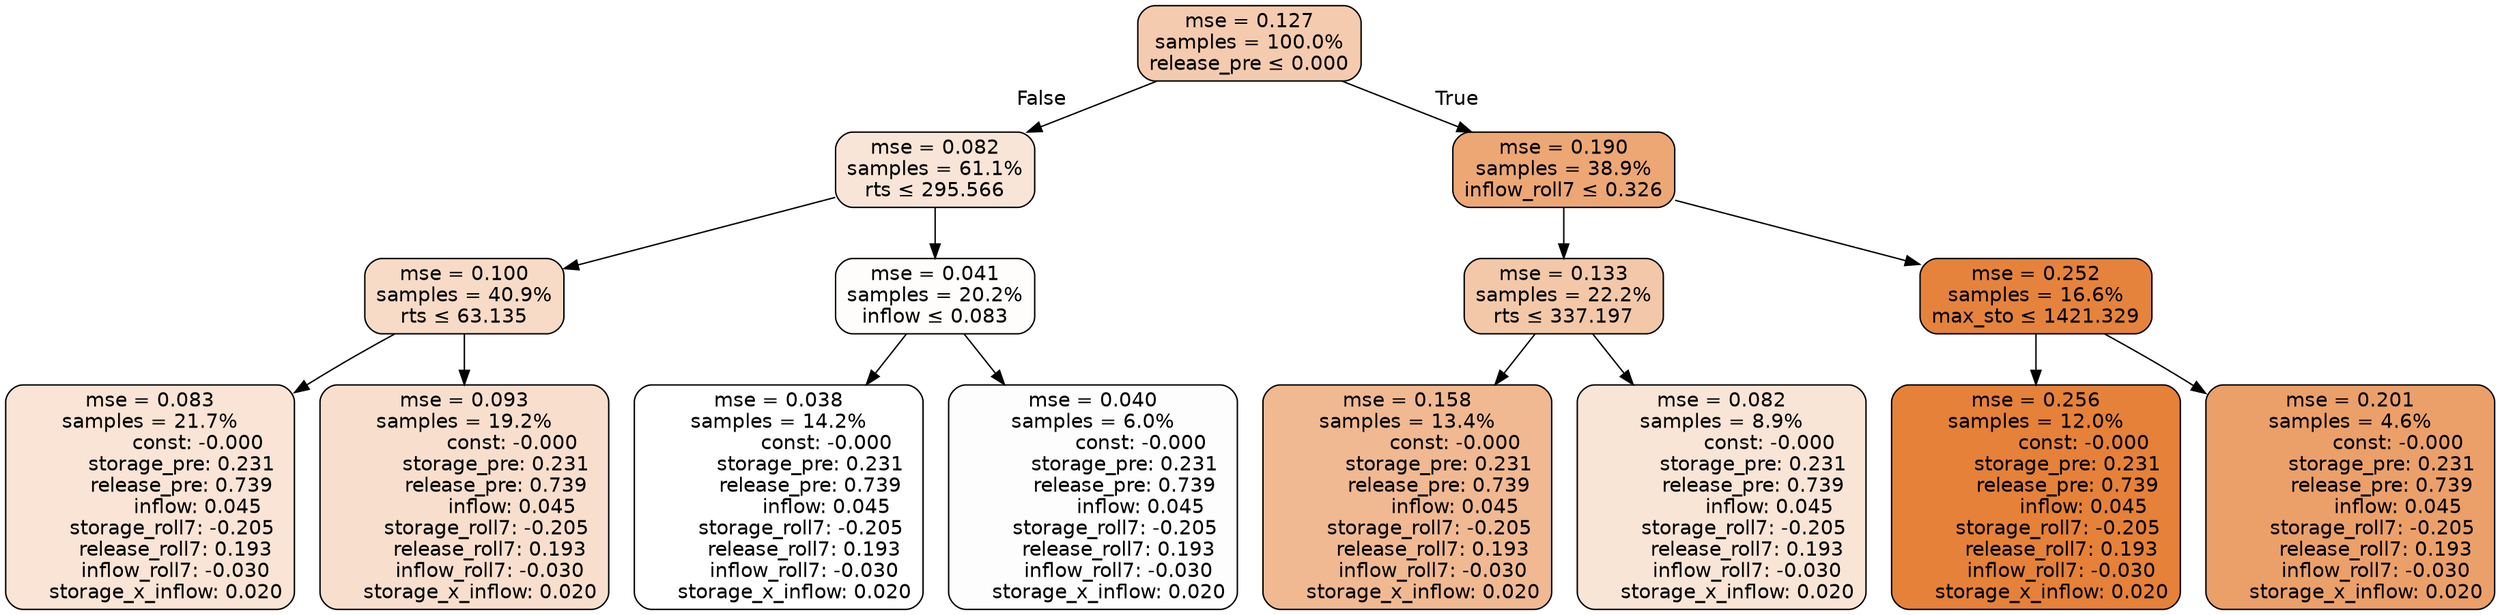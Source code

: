 digraph tree {
node [shape=rectangle, style="filled, rounded", color="black", fontname=helvetica] ;
edge [fontname=helvetica] ;
	"0" [label="mse = 0.127
samples = 100.0%
release_pre &le; 0.000", fillcolor="#f4cbae"]
	"1" [label="mse = 0.082
samples = 61.1%
rts &le; 295.566", fillcolor="#f9e5d7"]
	"2" [label="mse = 0.100
samples = 40.9%
rts &le; 63.135", fillcolor="#f7dbc6"]
	"3" [label="mse = 0.083
samples = 21.7%
               const: -0.000
          storage_pre: 0.231
          release_pre: 0.739
               inflow: 0.045
       storage_roll7: -0.205
        release_roll7: 0.193
        inflow_roll7: -0.030
     storage_x_inflow: 0.020", fillcolor="#f9e4d5"]
	"4" [label="mse = 0.093
samples = 19.2%
               const: -0.000
          storage_pre: 0.231
          release_pre: 0.739
               inflow: 0.045
       storage_roll7: -0.205
        release_roll7: 0.193
        inflow_roll7: -0.030
     storage_x_inflow: 0.020", fillcolor="#f8dfcd"]
	"5" [label="mse = 0.041
samples = 20.2%
inflow &le; 0.083", fillcolor="#fefdfc"]
	"6" [label="mse = 0.038
samples = 14.2%
               const: -0.000
          storage_pre: 0.231
          release_pre: 0.739
               inflow: 0.045
       storage_roll7: -0.205
        release_roll7: 0.193
        inflow_roll7: -0.030
     storage_x_inflow: 0.020", fillcolor="#ffffff"]
	"7" [label="mse = 0.040
samples = 6.0%
               const: -0.000
          storage_pre: 0.231
          release_pre: 0.739
               inflow: 0.045
       storage_roll7: -0.205
        release_roll7: 0.193
        inflow_roll7: -0.030
     storage_x_inflow: 0.020", fillcolor="#fefdfd"]
	"8" [label="mse = 0.190
samples = 38.9%
inflow_roll7 &le; 0.326", fillcolor="#eca775"]
	"9" [label="mse = 0.133
samples = 22.2%
rts &le; 337.197", fillcolor="#f3c8a8"]
	"10" [label="mse = 0.158
samples = 13.4%
               const: -0.000
          storage_pre: 0.231
          release_pre: 0.739
               inflow: 0.045
       storage_roll7: -0.205
        release_roll7: 0.193
        inflow_roll7: -0.030
     storage_x_inflow: 0.020", fillcolor="#f0b992"]
	"11" [label="mse = 0.082
samples = 8.9%
               const: -0.000
          storage_pre: 0.231
          release_pre: 0.739
               inflow: 0.045
       storage_roll7: -0.205
        release_roll7: 0.193
        inflow_roll7: -0.030
     storage_x_inflow: 0.020", fillcolor="#f9e5d6"]
	"12" [label="mse = 0.252
samples = 16.6%
max_sto &le; 1421.329", fillcolor="#e5833d"]
	"13" [label="mse = 0.256
samples = 12.0%
               const: -0.000
          storage_pre: 0.231
          release_pre: 0.739
               inflow: 0.045
       storage_roll7: -0.205
        release_roll7: 0.193
        inflow_roll7: -0.030
     storage_x_inflow: 0.020", fillcolor="#e58139"]
	"14" [label="mse = 0.201
samples = 4.6%
               const: -0.000
          storage_pre: 0.231
          release_pre: 0.739
               inflow: 0.045
       storage_roll7: -0.205
        release_roll7: 0.193
        inflow_roll7: -0.030
     storage_x_inflow: 0.020", fillcolor="#eba06a"]

	"0" -> "1" [labeldistance=2.5, labelangle=45, headlabel="False"]
	"1" -> "2"
	"2" -> "3"
	"2" -> "4"
	"1" -> "5"
	"5" -> "6"
	"5" -> "7"
	"0" -> "8" [labeldistance=2.5, labelangle=-45, headlabel="True"]
	"8" -> "9"
	"9" -> "10"
	"9" -> "11"
	"8" -> "12"
	"12" -> "13"
	"12" -> "14"
}